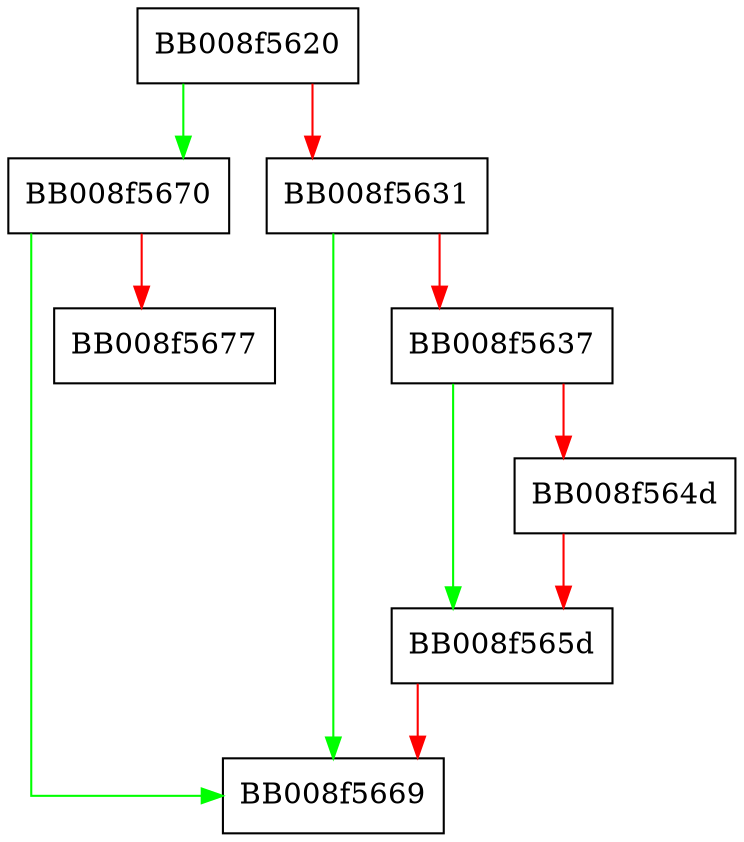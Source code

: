 digraph __gconv_release_step {
  node [shape="box"];
  graph [splines=ortho];
  BB008f5620 -> BB008f5670 [color="green"];
  BB008f5620 -> BB008f5631 [color="red"];
  BB008f5631 -> BB008f5669 [color="green"];
  BB008f5631 -> BB008f5637 [color="red"];
  BB008f5637 -> BB008f565d [color="green"];
  BB008f5637 -> BB008f564d [color="red"];
  BB008f564d -> BB008f565d [color="red"];
  BB008f565d -> BB008f5669 [color="red"];
  BB008f5670 -> BB008f5669 [color="green"];
  BB008f5670 -> BB008f5677 [color="red"];
}